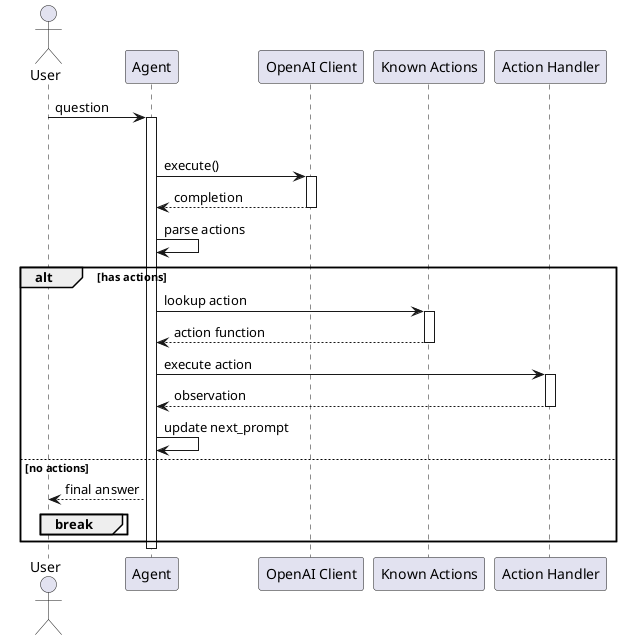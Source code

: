 @startuml ReAct Pattern

actor User
participant "Agent" as agent
participant "OpenAI Client" as client
participant "Known Actions" as actions
participant "Action Handler" as handler

User -> agent: question
activate agent

loop max_turns times
    agent -> client: execute()
    activate client
    client --> agent: completion
    deactivate client
    
    agent -> agent: parse actions
    
    alt has actions
        agent -> actions: lookup action
        activate actions
        actions --> agent: action function
        deactivate actions
        
        agent -> handler: execute action
        activate handler
        handler --> agent: observation
        deactivate handler
        
        agent -> agent: update next_prompt
    else no actions
        agent --> User: final answer
        break
    end
end

deactivate agent

@enduml